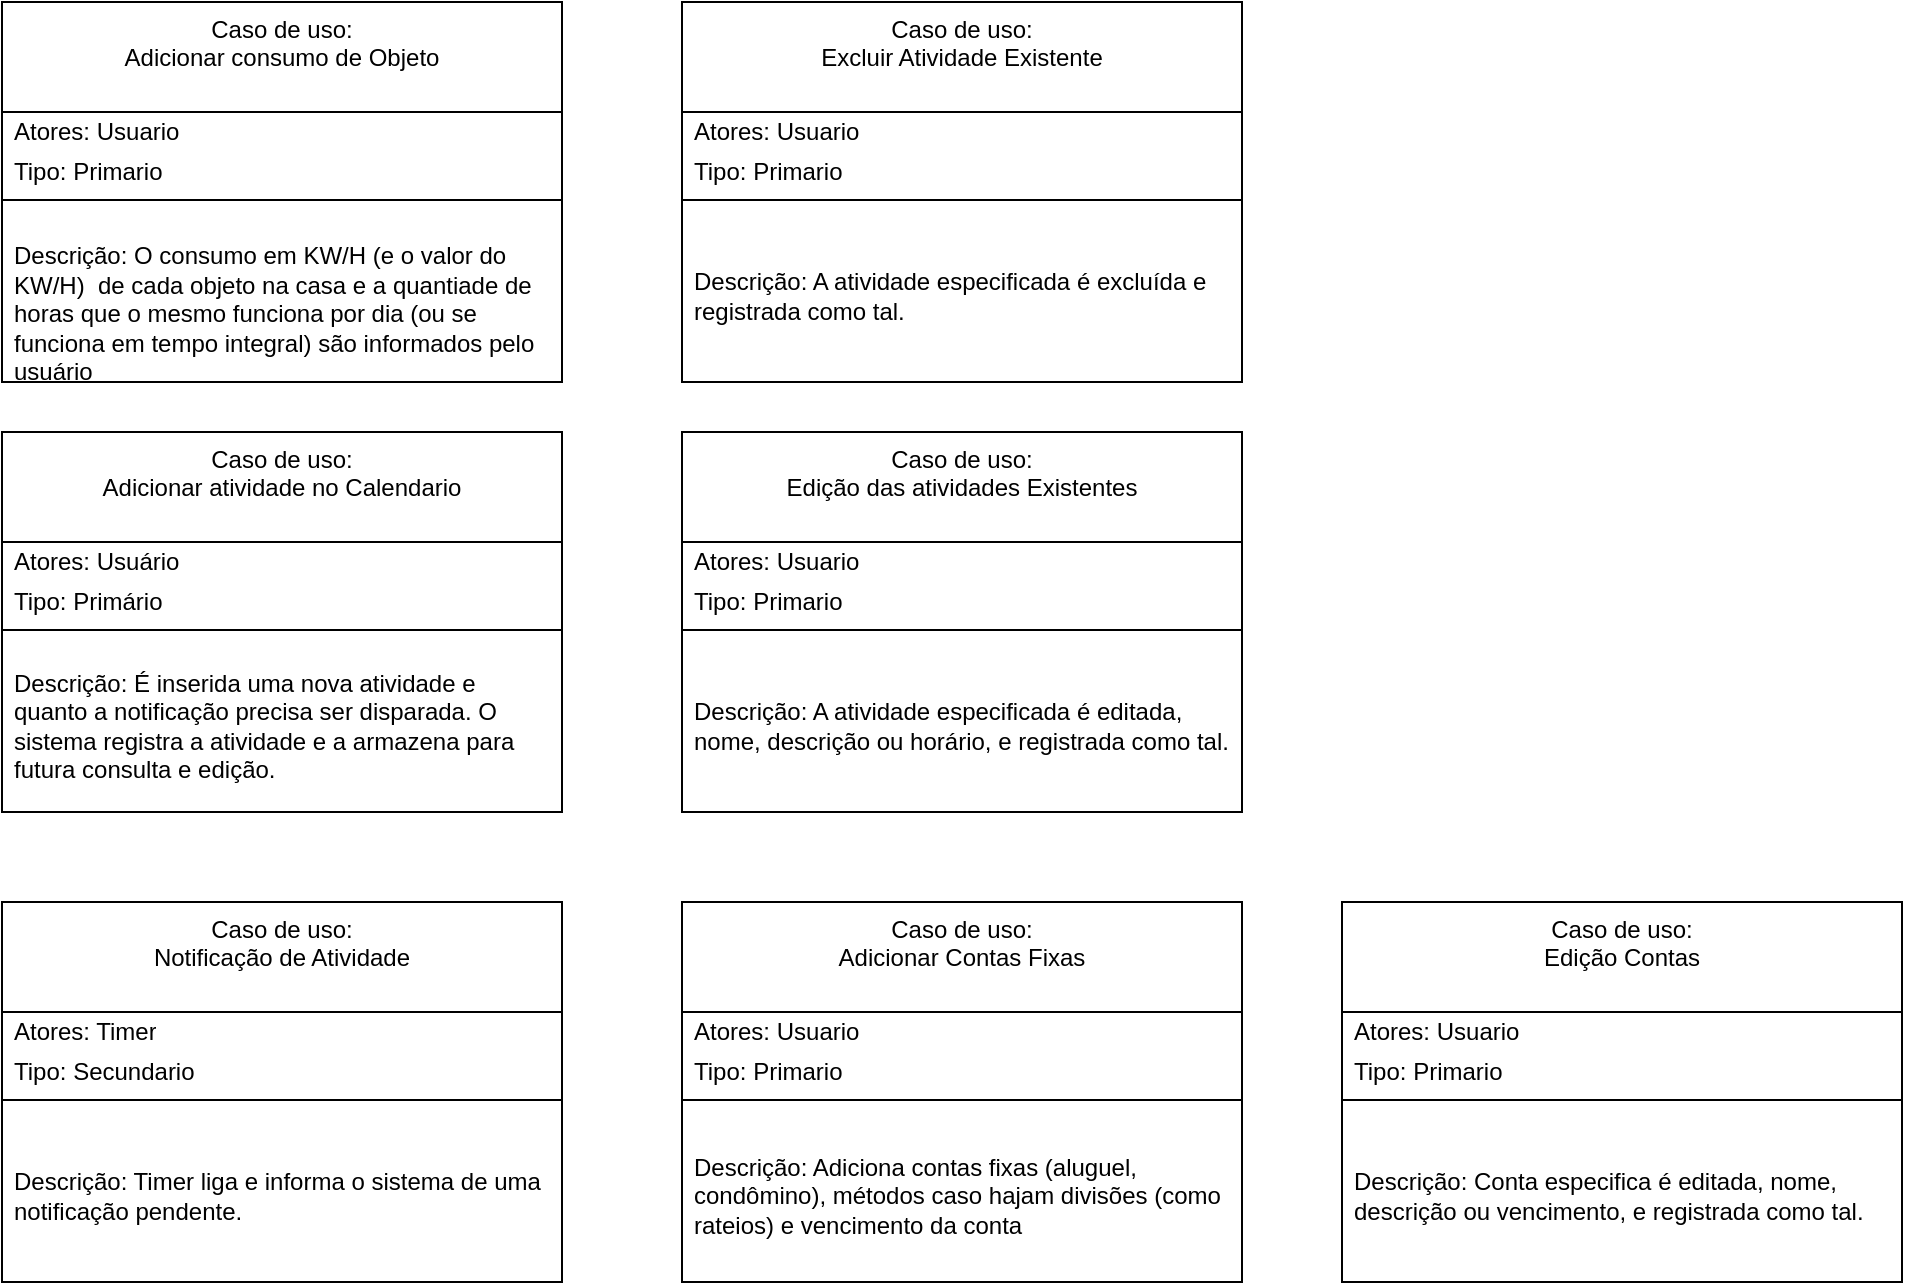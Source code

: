 <mxfile version="26.2.5">
  <diagram name="Página-1" id="1y8P2CDbdtnNZviRdfFL">
    <mxGraphModel dx="1625" dy="836" grid="1" gridSize="10" guides="1" tooltips="1" connect="1" arrows="1" fold="1" page="1" pageScale="1" pageWidth="1920" pageHeight="1200" math="0" shadow="0">
      <root>
        <mxCell id="0" />
        <mxCell id="1" parent="0" />
        <mxCell id="hESRGJhJiUW9HwsKIZmo-29" value="Caso de uso:&lt;br&gt;Adicionar consumo de Objeto" style="swimlane;fontStyle=0;align=center;verticalAlign=top;childLayout=stackLayout;horizontal=1;startSize=55;horizontalStack=0;resizeParent=1;resizeParentMax=0;resizeLast=0;collapsible=0;marginBottom=0;html=1;whiteSpace=wrap;" parent="1" vertex="1">
          <mxGeometry x="330" y="100" width="280" height="190" as="geometry" />
        </mxCell>
        <mxCell id="hESRGJhJiUW9HwsKIZmo-30" value="&lt;span style=&quot;&quot;&gt;Atores: Usuario&lt;/span&gt;" style="text;html=1;strokeColor=none;fillColor=none;align=left;verticalAlign=middle;spacingLeft=4;spacingRight=4;overflow=hidden;rotatable=0;points=[[0,0.5],[1,0.5]];portConstraint=eastwest;whiteSpace=wrap;" parent="hESRGJhJiUW9HwsKIZmo-29" vertex="1">
          <mxGeometry y="55" width="280" height="20" as="geometry" />
        </mxCell>
        <mxCell id="hESRGJhJiUW9HwsKIZmo-31" value="Tipo: Primario" style="text;html=1;strokeColor=none;fillColor=none;align=left;verticalAlign=middle;spacingLeft=4;spacingRight=4;overflow=hidden;rotatable=0;points=[[0,0.5],[1,0.5]];portConstraint=eastwest;whiteSpace=wrap;" parent="hESRGJhJiUW9HwsKIZmo-29" vertex="1">
          <mxGeometry y="75" width="280" height="20" as="geometry" />
        </mxCell>
        <mxCell id="hESRGJhJiUW9HwsKIZmo-34" value="" style="line;strokeWidth=1;fillColor=none;align=left;verticalAlign=middle;spacingTop=-1;spacingLeft=3;spacingRight=3;rotatable=0;labelPosition=right;points=[];portConstraint=eastwest;" parent="hESRGJhJiUW9HwsKIZmo-29" vertex="1">
          <mxGeometry y="95" width="280" height="8" as="geometry" />
        </mxCell>
        <mxCell id="hESRGJhJiUW9HwsKIZmo-36" value="&lt;br&gt;Descrição: O consumo em KW/H (e o valor do KW/H)&amp;nbsp; de cada objeto na casa e a quantiade de horas que o mesmo funciona por dia (ou se funciona em tempo integral) são informados pelo usuário&lt;div&gt;&lt;br&gt;&lt;/div&gt;" style="text;html=1;strokeColor=none;fillColor=none;align=left;verticalAlign=middle;spacingLeft=4;spacingRight=4;overflow=hidden;rotatable=0;points=[[0,0.5],[1,0.5]];portConstraint=eastwest;whiteSpace=wrap;" parent="hESRGJhJiUW9HwsKIZmo-29" vertex="1">
          <mxGeometry y="103" width="280" height="87" as="geometry" />
        </mxCell>
        <mxCell id="hESRGJhJiUW9HwsKIZmo-42" value="Caso de uso:&lt;br&gt;Adicionar atividade no Calendario" style="swimlane;fontStyle=0;align=center;verticalAlign=top;childLayout=stackLayout;horizontal=1;startSize=55;horizontalStack=0;resizeParent=1;resizeParentMax=0;resizeLast=0;collapsible=0;marginBottom=0;html=1;whiteSpace=wrap;" parent="1" vertex="1">
          <mxGeometry x="330" y="315" width="280" height="190" as="geometry" />
        </mxCell>
        <mxCell id="hESRGJhJiUW9HwsKIZmo-43" value="&lt;span style=&quot;&quot;&gt;Atores:&amp;nbsp;&lt;/span&gt;Usuário" style="text;html=1;strokeColor=none;fillColor=none;align=left;verticalAlign=middle;spacingLeft=4;spacingRight=4;overflow=hidden;rotatable=0;points=[[0,0.5],[1,0.5]];portConstraint=eastwest;whiteSpace=wrap;" parent="hESRGJhJiUW9HwsKIZmo-42" vertex="1">
          <mxGeometry y="55" width="280" height="20" as="geometry" />
        </mxCell>
        <mxCell id="hESRGJhJiUW9HwsKIZmo-44" value="Tipo: Primário" style="text;html=1;strokeColor=none;fillColor=none;align=left;verticalAlign=middle;spacingLeft=4;spacingRight=4;overflow=hidden;rotatable=0;points=[[0,0.5],[1,0.5]];portConstraint=eastwest;whiteSpace=wrap;" parent="hESRGJhJiUW9HwsKIZmo-42" vertex="1">
          <mxGeometry y="75" width="280" height="20" as="geometry" />
        </mxCell>
        <mxCell id="hESRGJhJiUW9HwsKIZmo-45" value="" style="line;strokeWidth=1;fillColor=none;align=left;verticalAlign=middle;spacingTop=-1;spacingLeft=3;spacingRight=3;rotatable=0;labelPosition=right;points=[];portConstraint=eastwest;" parent="hESRGJhJiUW9HwsKIZmo-42" vertex="1">
          <mxGeometry y="95" width="280" height="8" as="geometry" />
        </mxCell>
        <mxCell id="hESRGJhJiUW9HwsKIZmo-46" value="Descrição: É inserida uma nova atividade e quanto a notificação precisa ser disparada. O sistema registra a atividade e a armazena para futura consulta e edição." style="text;html=1;strokeColor=none;fillColor=none;align=left;verticalAlign=middle;spacingLeft=4;spacingRight=4;overflow=hidden;rotatable=0;points=[[0,0.5],[1,0.5]];portConstraint=eastwest;whiteSpace=wrap;" parent="hESRGJhJiUW9HwsKIZmo-42" vertex="1">
          <mxGeometry y="103" width="280" height="87" as="geometry" />
        </mxCell>
        <mxCell id="hESRGJhJiUW9HwsKIZmo-48" value="Caso de uso:&lt;br&gt;Notificação de Atividade" style="swimlane;fontStyle=0;align=center;verticalAlign=top;childLayout=stackLayout;horizontal=1;startSize=55;horizontalStack=0;resizeParent=1;resizeParentMax=0;resizeLast=0;collapsible=0;marginBottom=0;html=1;whiteSpace=wrap;" parent="1" vertex="1">
          <mxGeometry x="330" y="550" width="280" height="190" as="geometry" />
        </mxCell>
        <mxCell id="hESRGJhJiUW9HwsKIZmo-49" value="&lt;span style=&quot;&quot;&gt;Atores: Timer&lt;/span&gt;" style="text;html=1;strokeColor=none;fillColor=none;align=left;verticalAlign=middle;spacingLeft=4;spacingRight=4;overflow=hidden;rotatable=0;points=[[0,0.5],[1,0.5]];portConstraint=eastwest;whiteSpace=wrap;" parent="hESRGJhJiUW9HwsKIZmo-48" vertex="1">
          <mxGeometry y="55" width="280" height="20" as="geometry" />
        </mxCell>
        <mxCell id="hESRGJhJiUW9HwsKIZmo-50" value="Tipo: Secundario" style="text;html=1;strokeColor=none;fillColor=none;align=left;verticalAlign=middle;spacingLeft=4;spacingRight=4;overflow=hidden;rotatable=0;points=[[0,0.5],[1,0.5]];portConstraint=eastwest;whiteSpace=wrap;" parent="hESRGJhJiUW9HwsKIZmo-48" vertex="1">
          <mxGeometry y="75" width="280" height="20" as="geometry" />
        </mxCell>
        <mxCell id="hESRGJhJiUW9HwsKIZmo-51" value="" style="line;strokeWidth=1;fillColor=none;align=left;verticalAlign=middle;spacingTop=-1;spacingLeft=3;spacingRight=3;rotatable=0;labelPosition=right;points=[];portConstraint=eastwest;" parent="hESRGJhJiUW9HwsKIZmo-48" vertex="1">
          <mxGeometry y="95" width="280" height="8" as="geometry" />
        </mxCell>
        <mxCell id="hESRGJhJiUW9HwsKIZmo-52" value="Descrição: Timer liga e informa o sistema de uma notificação pendente." style="text;html=1;strokeColor=none;fillColor=none;align=left;verticalAlign=middle;spacingLeft=4;spacingRight=4;overflow=hidden;rotatable=0;points=[[0,0.5],[1,0.5]];portConstraint=eastwest;whiteSpace=wrap;" parent="hESRGJhJiUW9HwsKIZmo-48" vertex="1">
          <mxGeometry y="103" width="280" height="87" as="geometry" />
        </mxCell>
        <mxCell id="hESRGJhJiUW9HwsKIZmo-58" value="Caso de uso:&lt;br&gt;Excluir Atividade Existente" style="swimlane;fontStyle=0;align=center;verticalAlign=top;childLayout=stackLayout;horizontal=1;startSize=55;horizontalStack=0;resizeParent=1;resizeParentMax=0;resizeLast=0;collapsible=0;marginBottom=0;html=1;whiteSpace=wrap;" parent="1" vertex="1">
          <mxGeometry x="670" y="100" width="280" height="190" as="geometry" />
        </mxCell>
        <mxCell id="hESRGJhJiUW9HwsKIZmo-59" value="&lt;span style=&quot;&quot;&gt;Atores: Usuario&lt;/span&gt;" style="text;html=1;strokeColor=none;fillColor=none;align=left;verticalAlign=middle;spacingLeft=4;spacingRight=4;overflow=hidden;rotatable=0;points=[[0,0.5],[1,0.5]];portConstraint=eastwest;whiteSpace=wrap;" parent="hESRGJhJiUW9HwsKIZmo-58" vertex="1">
          <mxGeometry y="55" width="280" height="20" as="geometry" />
        </mxCell>
        <mxCell id="hESRGJhJiUW9HwsKIZmo-60" value="Tipo: Primario" style="text;html=1;strokeColor=none;fillColor=none;align=left;verticalAlign=middle;spacingLeft=4;spacingRight=4;overflow=hidden;rotatable=0;points=[[0,0.5],[1,0.5]];portConstraint=eastwest;whiteSpace=wrap;" parent="hESRGJhJiUW9HwsKIZmo-58" vertex="1">
          <mxGeometry y="75" width="280" height="20" as="geometry" />
        </mxCell>
        <mxCell id="hESRGJhJiUW9HwsKIZmo-61" value="" style="line;strokeWidth=1;fillColor=none;align=left;verticalAlign=middle;spacingTop=-1;spacingLeft=3;spacingRight=3;rotatable=0;labelPosition=right;points=[];portConstraint=eastwest;" parent="hESRGJhJiUW9HwsKIZmo-58" vertex="1">
          <mxGeometry y="95" width="280" height="8" as="geometry" />
        </mxCell>
        <mxCell id="hESRGJhJiUW9HwsKIZmo-62" value="Descrição: A atividade especificada é excluída e registrada como tal." style="text;html=1;strokeColor=none;fillColor=none;align=left;verticalAlign=middle;spacingLeft=4;spacingRight=4;overflow=hidden;rotatable=0;points=[[0,0.5],[1,0.5]];portConstraint=eastwest;whiteSpace=wrap;" parent="hESRGJhJiUW9HwsKIZmo-58" vertex="1">
          <mxGeometry y="103" width="280" height="87" as="geometry" />
        </mxCell>
        <mxCell id="hESRGJhJiUW9HwsKIZmo-63" value="Caso de uso:&lt;br&gt;Edição das atividades Existentes" style="swimlane;fontStyle=0;align=center;verticalAlign=top;childLayout=stackLayout;horizontal=1;startSize=55;horizontalStack=0;resizeParent=1;resizeParentMax=0;resizeLast=0;collapsible=0;marginBottom=0;html=1;whiteSpace=wrap;" parent="1" vertex="1">
          <mxGeometry x="670" y="315" width="280" height="190" as="geometry" />
        </mxCell>
        <mxCell id="hESRGJhJiUW9HwsKIZmo-64" value="&lt;span style=&quot;&quot;&gt;Atores: Usuario&lt;/span&gt;" style="text;html=1;strokeColor=none;fillColor=none;align=left;verticalAlign=middle;spacingLeft=4;spacingRight=4;overflow=hidden;rotatable=0;points=[[0,0.5],[1,0.5]];portConstraint=eastwest;whiteSpace=wrap;" parent="hESRGJhJiUW9HwsKIZmo-63" vertex="1">
          <mxGeometry y="55" width="280" height="20" as="geometry" />
        </mxCell>
        <mxCell id="hESRGJhJiUW9HwsKIZmo-65" value="Tipo: Primario" style="text;html=1;strokeColor=none;fillColor=none;align=left;verticalAlign=middle;spacingLeft=4;spacingRight=4;overflow=hidden;rotatable=0;points=[[0,0.5],[1,0.5]];portConstraint=eastwest;whiteSpace=wrap;" parent="hESRGJhJiUW9HwsKIZmo-63" vertex="1">
          <mxGeometry y="75" width="280" height="20" as="geometry" />
        </mxCell>
        <mxCell id="hESRGJhJiUW9HwsKIZmo-66" value="" style="line;strokeWidth=1;fillColor=none;align=left;verticalAlign=middle;spacingTop=-1;spacingLeft=3;spacingRight=3;rotatable=0;labelPosition=right;points=[];portConstraint=eastwest;" parent="hESRGJhJiUW9HwsKIZmo-63" vertex="1">
          <mxGeometry y="95" width="280" height="8" as="geometry" />
        </mxCell>
        <mxCell id="hESRGJhJiUW9HwsKIZmo-67" value="Descrição: A atividade especificada é editada, nome, descrição ou horário, e registrada como tal." style="text;html=1;strokeColor=none;fillColor=none;align=left;verticalAlign=middle;spacingLeft=4;spacingRight=4;overflow=hidden;rotatable=0;points=[[0,0.5],[1,0.5]];portConstraint=eastwest;whiteSpace=wrap;" parent="hESRGJhJiUW9HwsKIZmo-63" vertex="1">
          <mxGeometry y="103" width="280" height="87" as="geometry" />
        </mxCell>
        <mxCell id="8u0TkjSVdYfdCv28wPhr-1" value="Caso de uso:&lt;br&gt;Adicionar Contas Fixas" style="swimlane;fontStyle=0;align=center;verticalAlign=top;childLayout=stackLayout;horizontal=1;startSize=55;horizontalStack=0;resizeParent=1;resizeParentMax=0;resizeLast=0;collapsible=0;marginBottom=0;html=1;whiteSpace=wrap;" vertex="1" parent="1">
          <mxGeometry x="670" y="550" width="280" height="190" as="geometry" />
        </mxCell>
        <mxCell id="8u0TkjSVdYfdCv28wPhr-2" value="&lt;span style=&quot;&quot;&gt;Atores: Usuario&lt;/span&gt;" style="text;html=1;strokeColor=none;fillColor=none;align=left;verticalAlign=middle;spacingLeft=4;spacingRight=4;overflow=hidden;rotatable=0;points=[[0,0.5],[1,0.5]];portConstraint=eastwest;whiteSpace=wrap;" vertex="1" parent="8u0TkjSVdYfdCv28wPhr-1">
          <mxGeometry y="55" width="280" height="20" as="geometry" />
        </mxCell>
        <mxCell id="8u0TkjSVdYfdCv28wPhr-3" value="Tipo: Primario" style="text;html=1;strokeColor=none;fillColor=none;align=left;verticalAlign=middle;spacingLeft=4;spacingRight=4;overflow=hidden;rotatable=0;points=[[0,0.5],[1,0.5]];portConstraint=eastwest;whiteSpace=wrap;" vertex="1" parent="8u0TkjSVdYfdCv28wPhr-1">
          <mxGeometry y="75" width="280" height="20" as="geometry" />
        </mxCell>
        <mxCell id="8u0TkjSVdYfdCv28wPhr-4" value="" style="line;strokeWidth=1;fillColor=none;align=left;verticalAlign=middle;spacingTop=-1;spacingLeft=3;spacingRight=3;rotatable=0;labelPosition=right;points=[];portConstraint=eastwest;" vertex="1" parent="8u0TkjSVdYfdCv28wPhr-1">
          <mxGeometry y="95" width="280" height="8" as="geometry" />
        </mxCell>
        <mxCell id="8u0TkjSVdYfdCv28wPhr-5" value="&lt;br&gt;Descrição: Adiciona contas fixas (aluguel, condômino), métodos caso hajam divisões (como rateios) e vencimento da conta&lt;div&gt;&lt;br&gt;&lt;/div&gt;" style="text;html=1;strokeColor=none;fillColor=none;align=left;verticalAlign=middle;spacingLeft=4;spacingRight=4;overflow=hidden;rotatable=0;points=[[0,0.5],[1,0.5]];portConstraint=eastwest;whiteSpace=wrap;" vertex="1" parent="8u0TkjSVdYfdCv28wPhr-1">
          <mxGeometry y="103" width="280" height="87" as="geometry" />
        </mxCell>
        <mxCell id="8u0TkjSVdYfdCv28wPhr-6" value="Caso de uso:&lt;br&gt;Edição Contas" style="swimlane;fontStyle=0;align=center;verticalAlign=top;childLayout=stackLayout;horizontal=1;startSize=55;horizontalStack=0;resizeParent=1;resizeParentMax=0;resizeLast=0;collapsible=0;marginBottom=0;html=1;whiteSpace=wrap;" vertex="1" parent="1">
          <mxGeometry x="1000" y="550" width="280" height="190" as="geometry" />
        </mxCell>
        <mxCell id="8u0TkjSVdYfdCv28wPhr-7" value="&lt;span style=&quot;&quot;&gt;Atores: Usuario&lt;/span&gt;" style="text;html=1;strokeColor=none;fillColor=none;align=left;verticalAlign=middle;spacingLeft=4;spacingRight=4;overflow=hidden;rotatable=0;points=[[0,0.5],[1,0.5]];portConstraint=eastwest;whiteSpace=wrap;" vertex="1" parent="8u0TkjSVdYfdCv28wPhr-6">
          <mxGeometry y="55" width="280" height="20" as="geometry" />
        </mxCell>
        <mxCell id="8u0TkjSVdYfdCv28wPhr-8" value="Tipo: Primario" style="text;html=1;strokeColor=none;fillColor=none;align=left;verticalAlign=middle;spacingLeft=4;spacingRight=4;overflow=hidden;rotatable=0;points=[[0,0.5],[1,0.5]];portConstraint=eastwest;whiteSpace=wrap;" vertex="1" parent="8u0TkjSVdYfdCv28wPhr-6">
          <mxGeometry y="75" width="280" height="20" as="geometry" />
        </mxCell>
        <mxCell id="8u0TkjSVdYfdCv28wPhr-9" value="" style="line;strokeWidth=1;fillColor=none;align=left;verticalAlign=middle;spacingTop=-1;spacingLeft=3;spacingRight=3;rotatable=0;labelPosition=right;points=[];portConstraint=eastwest;" vertex="1" parent="8u0TkjSVdYfdCv28wPhr-6">
          <mxGeometry y="95" width="280" height="8" as="geometry" />
        </mxCell>
        <mxCell id="8u0TkjSVdYfdCv28wPhr-10" value="Descrição: Conta especifica é editada, nome, descrição ou vencimento, e registrada como tal." style="text;html=1;strokeColor=none;fillColor=none;align=left;verticalAlign=middle;spacingLeft=4;spacingRight=4;overflow=hidden;rotatable=0;points=[[0,0.5],[1,0.5]];portConstraint=eastwest;whiteSpace=wrap;" vertex="1" parent="8u0TkjSVdYfdCv28wPhr-6">
          <mxGeometry y="103" width="280" height="87" as="geometry" />
        </mxCell>
      </root>
    </mxGraphModel>
  </diagram>
</mxfile>
